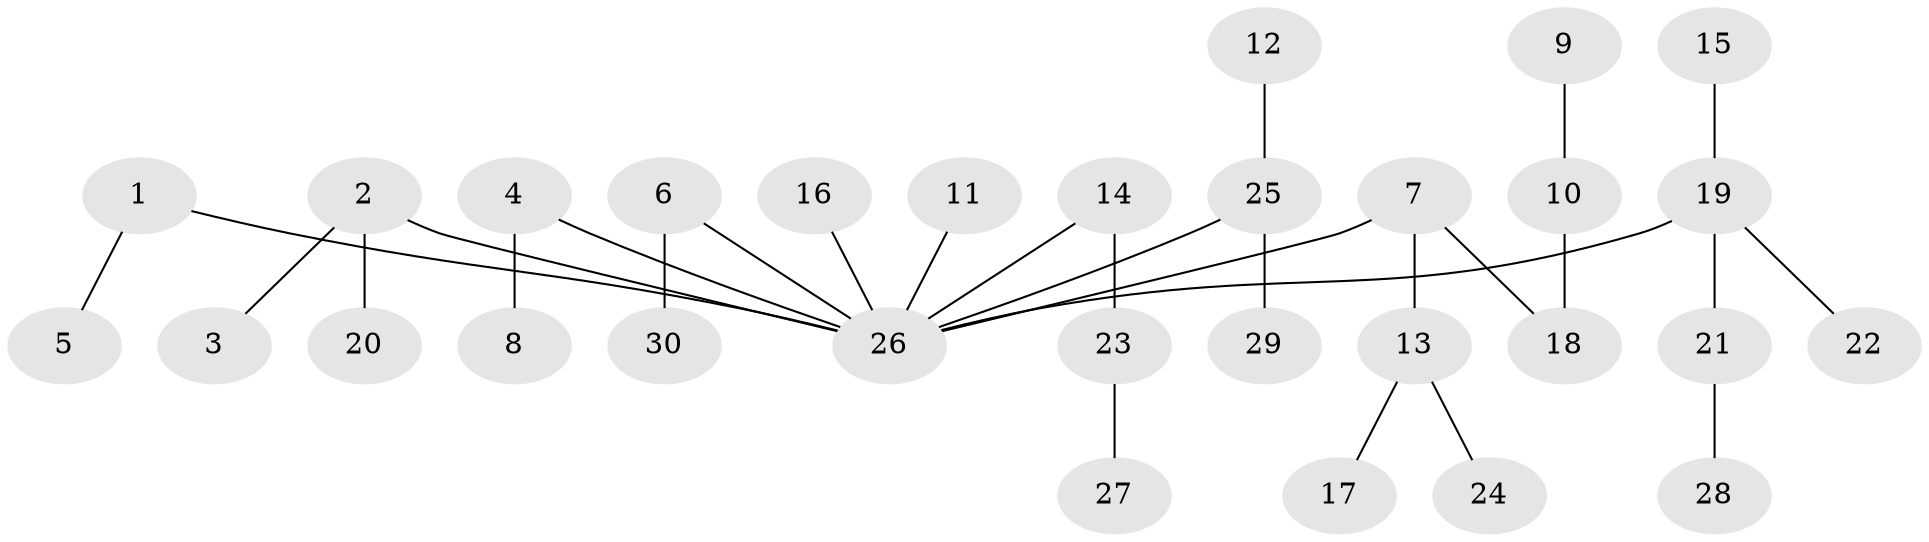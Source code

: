 // original degree distribution, {8: 0.016666666666666666, 3: 0.13333333333333333, 4: 0.1, 2: 0.2833333333333333, 1: 0.4666666666666667}
// Generated by graph-tools (version 1.1) at 2025/26/03/09/25 03:26:27]
// undirected, 30 vertices, 29 edges
graph export_dot {
graph [start="1"]
  node [color=gray90,style=filled];
  1;
  2;
  3;
  4;
  5;
  6;
  7;
  8;
  9;
  10;
  11;
  12;
  13;
  14;
  15;
  16;
  17;
  18;
  19;
  20;
  21;
  22;
  23;
  24;
  25;
  26;
  27;
  28;
  29;
  30;
  1 -- 5 [weight=1.0];
  1 -- 26 [weight=1.0];
  2 -- 3 [weight=1.0];
  2 -- 20 [weight=1.0];
  2 -- 26 [weight=1.0];
  4 -- 8 [weight=1.0];
  4 -- 26 [weight=1.0];
  6 -- 26 [weight=1.0];
  6 -- 30 [weight=1.0];
  7 -- 13 [weight=1.0];
  7 -- 18 [weight=1.0];
  7 -- 26 [weight=1.0];
  9 -- 10 [weight=1.0];
  10 -- 18 [weight=1.0];
  11 -- 26 [weight=1.0];
  12 -- 25 [weight=1.0];
  13 -- 17 [weight=1.0];
  13 -- 24 [weight=1.0];
  14 -- 23 [weight=1.0];
  14 -- 26 [weight=1.0];
  15 -- 19 [weight=1.0];
  16 -- 26 [weight=1.0];
  19 -- 21 [weight=1.0];
  19 -- 22 [weight=1.0];
  19 -- 26 [weight=1.0];
  21 -- 28 [weight=1.0];
  23 -- 27 [weight=1.0];
  25 -- 26 [weight=1.0];
  25 -- 29 [weight=1.0];
}
